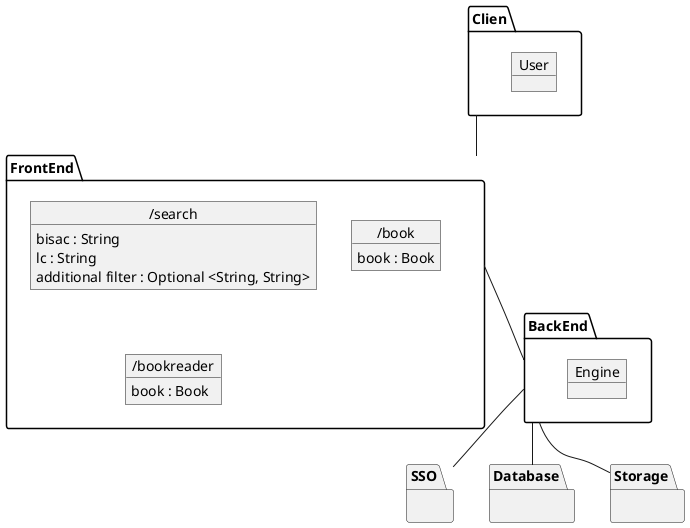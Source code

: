 @startuml static

package Clien {
  object User {
  
  }
}

package FrontEnd {
  object "/search" as Search {
    bisac : String
    lc : String
    additional filter : Optional <String, String>
  }
  object "/book" as Book {
    book : Book
  }
  object "/bookreader" as Bookreader {
    book : Book
  }
}

package BackEnd {
  object Engine {
    
  }
}

package SSO {

}

package Database {

}

package Storage {

}

Clien -- FrontEnd
FrontEnd -- BackEnd
BackEnd -- SSO
BackEnd -- Database
BackEnd -- Storage

@enduml